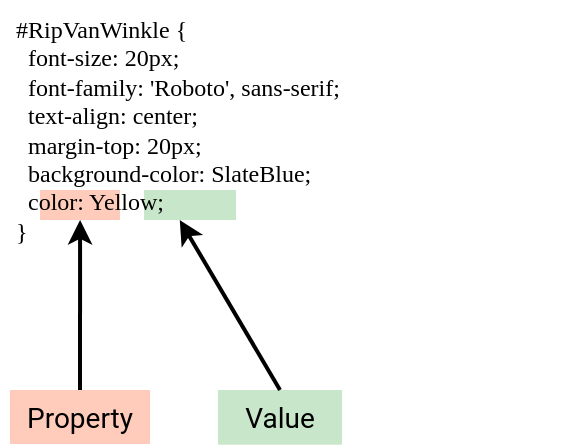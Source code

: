 <mxfile version="15.5.4" type="device"><diagram id="OH_mBuzn8ZVgwBRywq3m" name="Page-1"><mxGraphModel dx="985" dy="913" grid="1" gridSize="10" guides="1" tooltips="1" connect="1" arrows="1" fold="1" page="1" pageScale="1" pageWidth="850" pageHeight="1100" math="0" shadow="0"><root><mxCell id="0"/><mxCell id="1" parent="0"/><mxCell id="3rYaiSKngtnlcURXU74W-15" value="" style="rounded=0;whiteSpace=wrap;html=1;fontFamily=Roboto;fontSource=https%3A%2F%2Ffonts.googleapis.com%2Fcss%3Ffamily%3DRoboto;fontSize=14;strokeWidth=2;fillColor=#C8E6C9;align=center;strokeColor=none;" parent="1" vertex="1"><mxGeometry x="502" y="435" width="46" height="15" as="geometry"/></mxCell><mxCell id="3rYaiSKngtnlcURXU74W-14" value="" style="rounded=0;whiteSpace=wrap;html=1;fontFamily=Roboto;fontSource=https%3A%2F%2Ffonts.googleapis.com%2Fcss%3Ffamily%3DRoboto;fontSize=14;strokeWidth=2;fillColor=#FFCCBC;align=center;strokeColor=none;" parent="1" vertex="1"><mxGeometry x="450" y="435" width="40" height="15" as="geometry"/></mxCell><mxCell id="AIIuWESS3hCewnHZE5JP-52" value="&lt;div&gt;#RipVanWinkle {&lt;/div&gt;&lt;div&gt;&amp;nbsp; font-size: 20px;&lt;/div&gt;&lt;div&gt;&amp;nbsp; font-family: 'Roboto', sans-serif;&lt;/div&gt;&lt;div&gt;&amp;nbsp; text-align: center;&lt;/div&gt;&lt;div&gt;&amp;nbsp; margin-top: 20px;&lt;/div&gt;&lt;div&gt;&amp;nbsp; background-color: SlateBlue;&lt;/div&gt;&lt;div&gt;&amp;nbsp; color: Yellow;&lt;/div&gt;&lt;div&gt;}&lt;/div&gt;" style="rounded=1;whiteSpace=wrap;html=1;fontFamily=Roboto Mono;fontSource=https://fonts.googleapis.com/css?family=Roboto+Mono;fillColor=none;align=left;spacing=8;perimeterSpacing=0;strokeColor=none;" parent="1" vertex="1"><mxGeometry x="430" y="340" width="280" height="130" as="geometry"/></mxCell><mxCell id="3rYaiSKngtnlcURXU74W-5" value="Value" style="rounded=0;whiteSpace=wrap;html=1;fontFamily=Roboto;fontSource=https%3A%2F%2Ffonts.googleapis.com%2Fcss%3Ffamily%3DRoboto;fontSize=14;strokeWidth=2;fillColor=#C8E6C9;align=center;strokeColor=none;" parent="1" vertex="1"><mxGeometry x="539" y="535" width="62" height="27.33" as="geometry"/></mxCell><mxCell id="3rYaiSKngtnlcURXU74W-6" value="Property" style="rounded=0;whiteSpace=wrap;html=1;fontFamily=Roboto;fontSource=https%3A%2F%2Ffonts.googleapis.com%2Fcss%3Ffamily%3DRoboto;fontSize=14;strokeWidth=2;fillColor=#FFCCBC;align=center;strokeColor=none;" parent="1" vertex="1"><mxGeometry x="435" y="535" width="70" height="27" as="geometry"/></mxCell><mxCell id="3rYaiSKngtnlcURXU74W-16" value="" style="endArrow=classic;html=1;rounded=0;fontFamily=Roboto Mono;fontSource=https%3A%2F%2Ffonts.googleapis.com%2Fcss%3Ffamily%3DRoboto%2BMono;fontSize=14;strokeWidth=2;exitX=0.5;exitY=0;exitDx=0;exitDy=0;entryX=0.143;entryY=0.846;entryDx=0;entryDy=0;entryPerimeter=0;" parent="1" source="3rYaiSKngtnlcURXU74W-6" target="AIIuWESS3hCewnHZE5JP-52" edge="1"><mxGeometry width="50" height="50" relative="1" as="geometry"><mxPoint x="560" y="530" as="sourcePoint"/><mxPoint x="610" y="480" as="targetPoint"/></mxGeometry></mxCell><mxCell id="3rYaiSKngtnlcURXU74W-17" value="" style="endArrow=classic;html=1;rounded=0;fontFamily=Roboto Mono;fontSource=https%3A%2F%2Ffonts.googleapis.com%2Fcss%3Ffamily%3DRoboto%2BMono;fontSize=14;strokeWidth=2;exitX=0.5;exitY=0;exitDx=0;exitDy=0;entryX=0.321;entryY=0.846;entryDx=0;entryDy=0;entryPerimeter=0;" parent="1" source="3rYaiSKngtnlcURXU74W-5" target="AIIuWESS3hCewnHZE5JP-52" edge="1"><mxGeometry width="50" height="50" relative="1" as="geometry"><mxPoint x="560" y="530" as="sourcePoint"/><mxPoint x="610" y="480" as="targetPoint"/></mxGeometry></mxCell></root></mxGraphModel></diagram></mxfile>